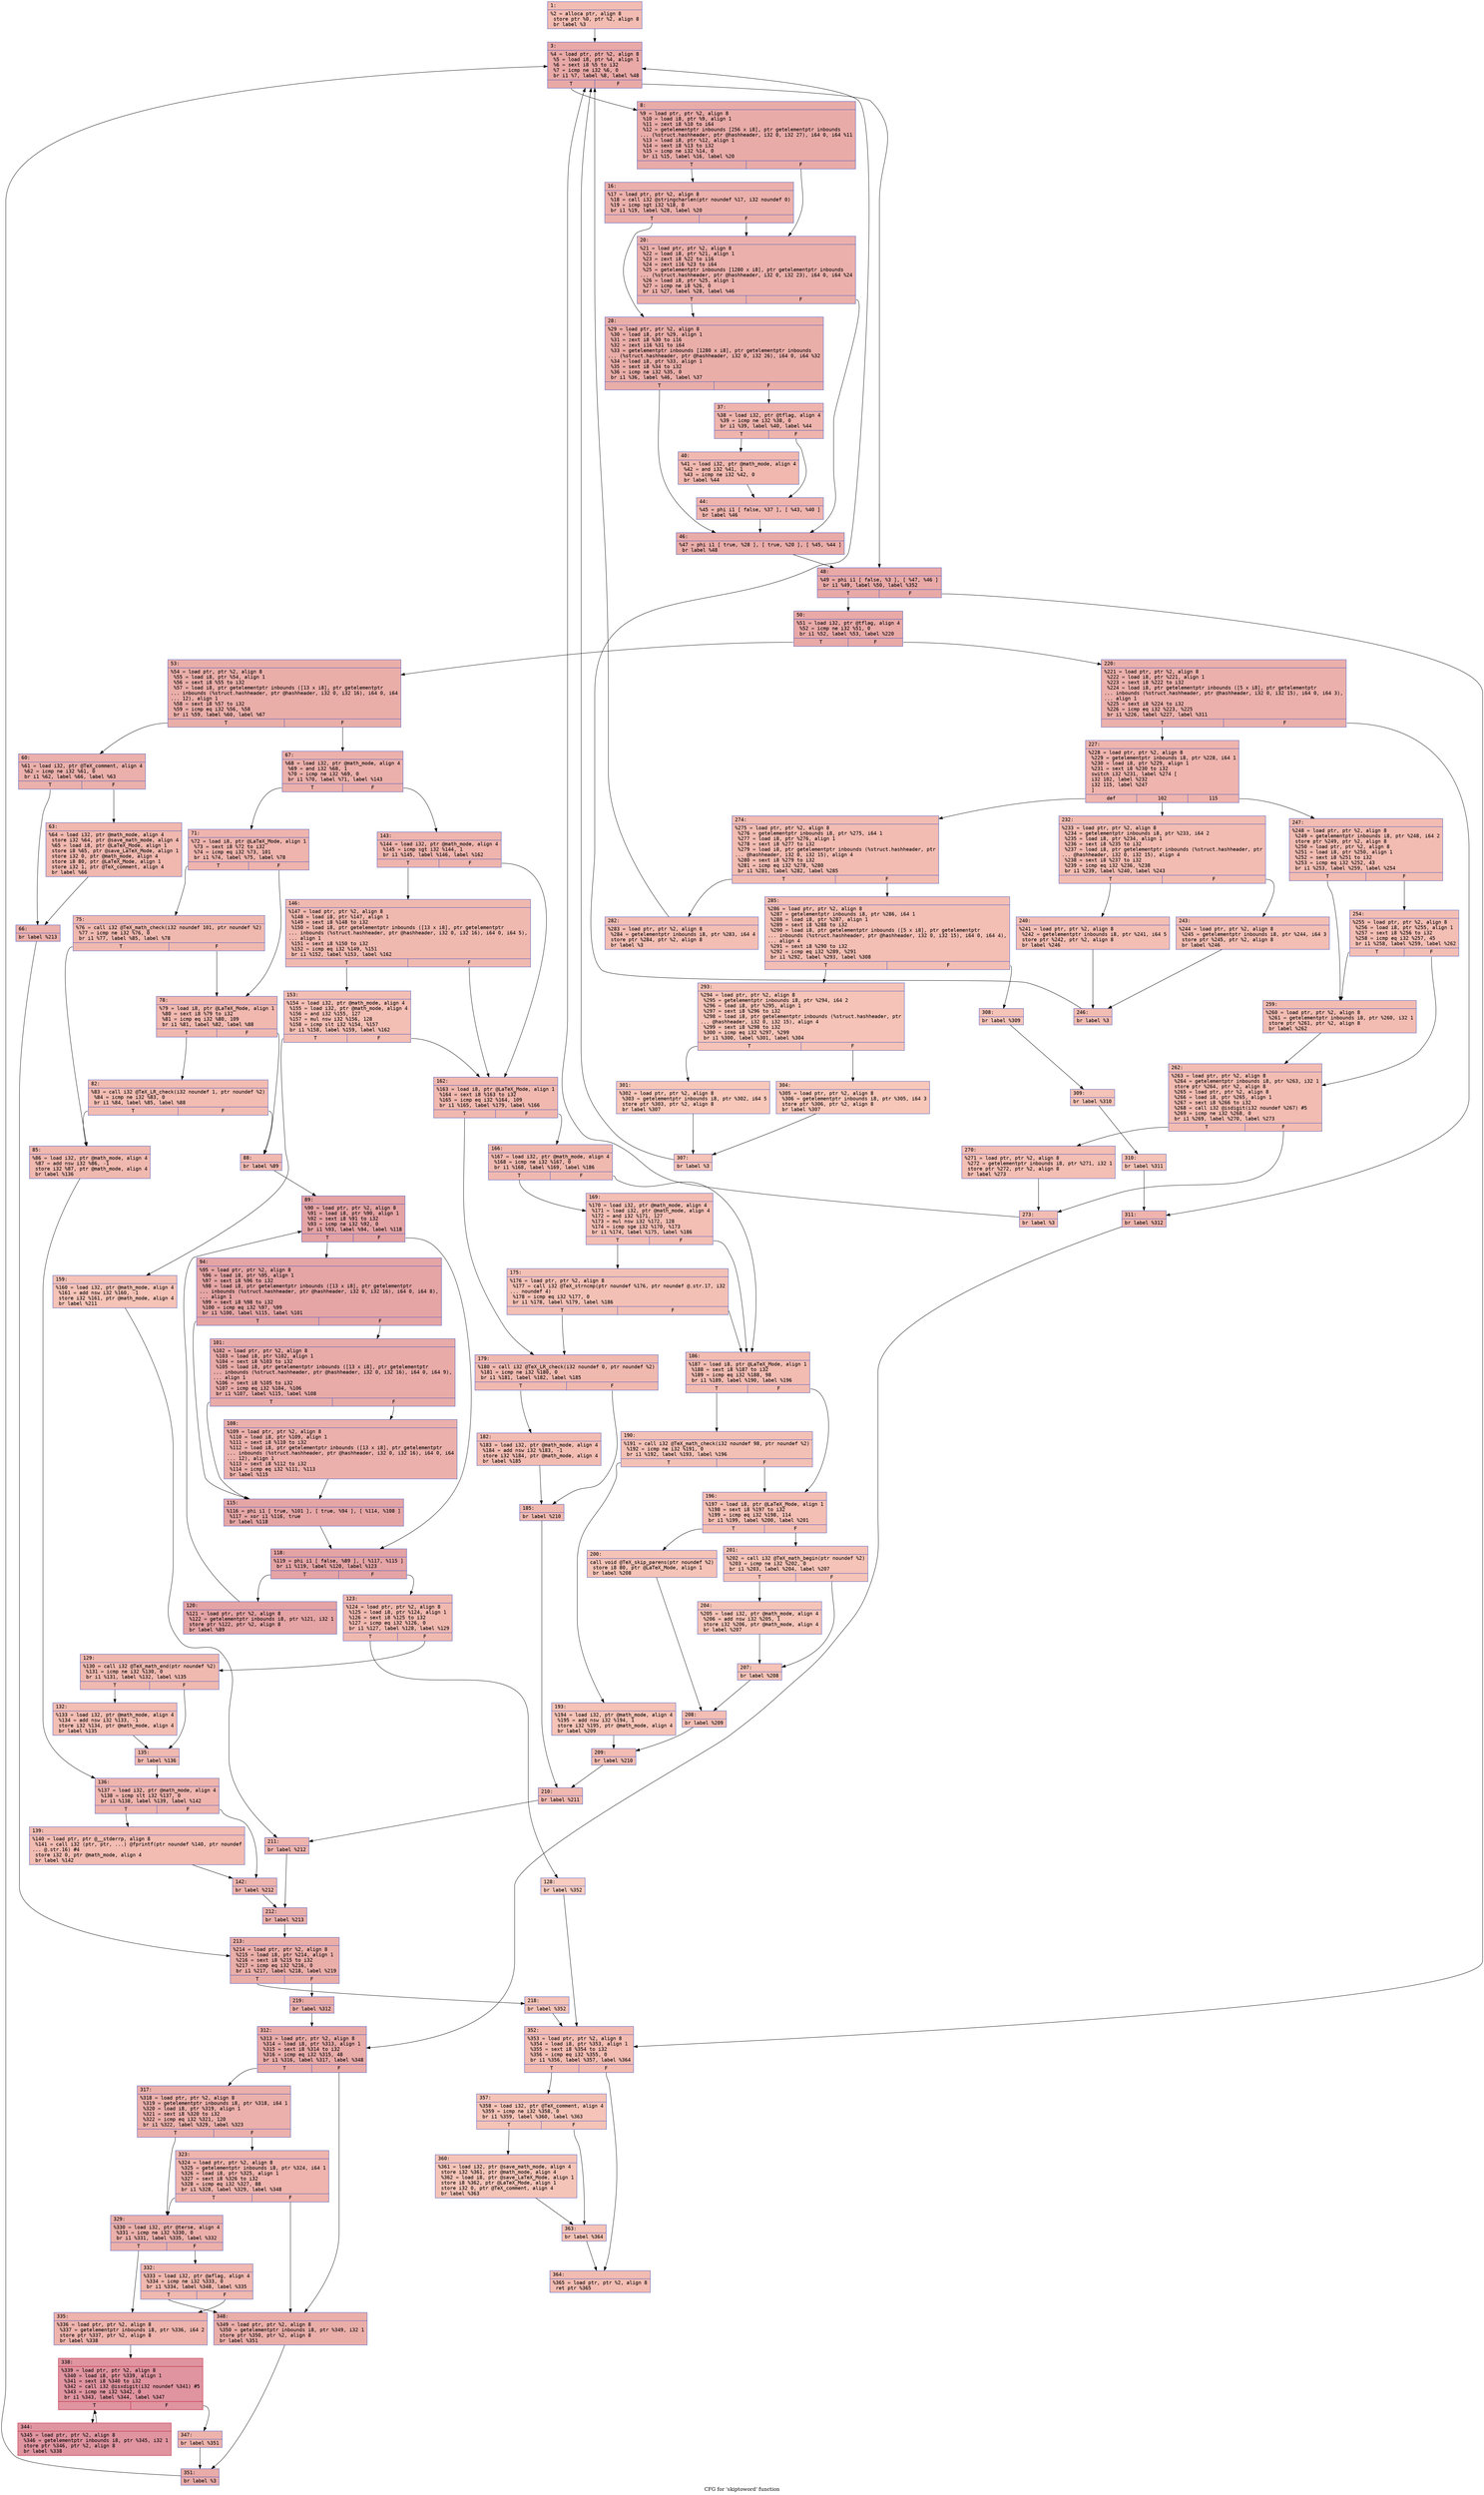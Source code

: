 digraph "CFG for 'skiptoword' function" {
	label="CFG for 'skiptoword' function";

	Node0x600001999180 [shape=record,color="#3d50c3ff", style=filled, fillcolor="#e1675170" fontname="Courier",label="{1:\l|  %2 = alloca ptr, align 8\l  store ptr %0, ptr %2, align 8\l  br label %3\l}"];
	Node0x600001999180 -> Node0x6000019993b0[tooltip="1 -> 3\nProbability 100.00%" ];
	Node0x6000019993b0 [shape=record,color="#3d50c3ff", style=filled, fillcolor="#ca3b3770" fontname="Courier",label="{3:\l|  %4 = load ptr, ptr %2, align 8\l  %5 = load i8, ptr %4, align 1\l  %6 = sext i8 %5 to i32\l  %7 = icmp ne i32 %6, 0\l  br i1 %7, label %8, label %48\l|{<s0>T|<s1>F}}"];
	Node0x6000019993b0:s0 -> Node0x600001999400[tooltip="3 -> 8\nProbability 62.50%" ];
	Node0x6000019993b0:s1 -> Node0x600001999680[tooltip="3 -> 48\nProbability 37.50%" ];
	Node0x600001999400 [shape=record,color="#3d50c3ff", style=filled, fillcolor="#cc403a70" fontname="Courier",label="{8:\l|  %9 = load ptr, ptr %2, align 8\l  %10 = load i8, ptr %9, align 1\l  %11 = zext i8 %10 to i64\l  %12 = getelementptr inbounds [256 x i8], ptr getelementptr inbounds\l... (%struct.hashheader, ptr @hashheader, i32 0, i32 27), i64 0, i64 %11\l  %13 = load i8, ptr %12, align 1\l  %14 = sext i8 %13 to i32\l  %15 = icmp ne i32 %14, 0\l  br i1 %15, label %16, label %20\l|{<s0>T|<s1>F}}"];
	Node0x600001999400:s0 -> Node0x600001999450[tooltip="8 -> 16\nProbability 62.50%" ];
	Node0x600001999400:s1 -> Node0x6000019994a0[tooltip="8 -> 20\nProbability 37.50%" ];
	Node0x600001999450 [shape=record,color="#3d50c3ff", style=filled, fillcolor="#d24b4070" fontname="Courier",label="{16:\l|  %17 = load ptr, ptr %2, align 8\l  %18 = call i32 @stringcharlen(ptr noundef %17, i32 noundef 0)\l  %19 = icmp sgt i32 %18, 0\l  br i1 %19, label %28, label %20\l|{<s0>T|<s1>F}}"];
	Node0x600001999450:s0 -> Node0x6000019994f0[tooltip="16 -> 28\nProbability 62.50%" ];
	Node0x600001999450:s1 -> Node0x6000019994a0[tooltip="16 -> 20\nProbability 37.50%" ];
	Node0x6000019994a0 [shape=record,color="#3d50c3ff", style=filled, fillcolor="#d24b4070" fontname="Courier",label="{20:\l|  %21 = load ptr, ptr %2, align 8\l  %22 = load i8, ptr %21, align 1\l  %23 = zext i8 %22 to i16\l  %24 = zext i16 %23 to i64\l  %25 = getelementptr inbounds [1280 x i8], ptr getelementptr inbounds\l... (%struct.hashheader, ptr @hashheader, i32 0, i32 23), i64 0, i64 %24\l  %26 = load i8, ptr %25, align 1\l  %27 = icmp ne i8 %26, 0\l  br i1 %27, label %28, label %46\l|{<s0>T|<s1>F}}"];
	Node0x6000019994a0:s0 -> Node0x6000019994f0[tooltip="20 -> 28\nProbability 62.50%" ];
	Node0x6000019994a0:s1 -> Node0x600001999630[tooltip="20 -> 46\nProbability 37.50%" ];
	Node0x6000019994f0 [shape=record,color="#3d50c3ff", style=filled, fillcolor="#d0473d70" fontname="Courier",label="{28:\l|  %29 = load ptr, ptr %2, align 8\l  %30 = load i8, ptr %29, align 1\l  %31 = zext i8 %30 to i16\l  %32 = zext i16 %31 to i64\l  %33 = getelementptr inbounds [1280 x i8], ptr getelementptr inbounds\l... (%struct.hashheader, ptr @hashheader, i32 0, i32 26), i64 0, i64 %32\l  %34 = load i8, ptr %33, align 1\l  %35 = sext i8 %34 to i32\l  %36 = icmp ne i32 %35, 0\l  br i1 %36, label %46, label %37\l|{<s0>T|<s1>F}}"];
	Node0x6000019994f0:s0 -> Node0x600001999630[tooltip="28 -> 46\nProbability 62.50%" ];
	Node0x6000019994f0:s1 -> Node0x600001999540[tooltip="28 -> 37\nProbability 37.50%" ];
	Node0x600001999540 [shape=record,color="#3d50c3ff", style=filled, fillcolor="#d8564670" fontname="Courier",label="{37:\l|  %38 = load i32, ptr @tflag, align 4\l  %39 = icmp ne i32 %38, 0\l  br i1 %39, label %40, label %44\l|{<s0>T|<s1>F}}"];
	Node0x600001999540:s0 -> Node0x600001999590[tooltip="37 -> 40\nProbability 62.50%" ];
	Node0x600001999540:s1 -> Node0x6000019995e0[tooltip="37 -> 44\nProbability 37.50%" ];
	Node0x600001999590 [shape=record,color="#3d50c3ff", style=filled, fillcolor="#dc5d4a70" fontname="Courier",label="{40:\l|  %41 = load i32, ptr @math_mode, align 4\l  %42 = and i32 %41, 1\l  %43 = icmp ne i32 %42, 0\l  br label %44\l}"];
	Node0x600001999590 -> Node0x6000019995e0[tooltip="40 -> 44\nProbability 100.00%" ];
	Node0x6000019995e0 [shape=record,color="#3d50c3ff", style=filled, fillcolor="#d8564670" fontname="Courier",label="{44:\l|  %45 = phi i1 [ false, %37 ], [ %43, %40 ]\l  br label %46\l}"];
	Node0x6000019995e0 -> Node0x600001999630[tooltip="44 -> 46\nProbability 100.00%" ];
	Node0x600001999630 [shape=record,color="#3d50c3ff", style=filled, fillcolor="#cc403a70" fontname="Courier",label="{46:\l|  %47 = phi i1 [ true, %28 ], [ true, %20 ], [ %45, %44 ]\l  br label %48\l}"];
	Node0x600001999630 -> Node0x600001999680[tooltip="46 -> 48\nProbability 100.00%" ];
	Node0x600001999680 [shape=record,color="#3d50c3ff", style=filled, fillcolor="#ca3b3770" fontname="Courier",label="{48:\l|  %49 = phi i1 [ false, %3 ], [ %47, %46 ]\l  br i1 %49, label %50, label %352\l|{<s0>T|<s1>F}}"];
	Node0x600001999680:s0 -> Node0x6000019996d0[tooltip="48 -> 50\nProbability 96.88%" ];
	Node0x600001999680:s1 -> Node0x60000199b250[tooltip="48 -> 352\nProbability 3.12%" ];
	Node0x6000019996d0 [shape=record,color="#3d50c3ff", style=filled, fillcolor="#ca3b3770" fontname="Courier",label="{50:\l|  %51 = load i32, ptr @tflag, align 4\l  %52 = icmp ne i32 %51, 0\l  br i1 %52, label %53, label %220\l|{<s0>T|<s1>F}}"];
	Node0x6000019996d0:s0 -> Node0x600001999720[tooltip="50 -> 53\nProbability 62.50%" ];
	Node0x6000019996d0:s1 -> Node0x60000199a7b0[tooltip="50 -> 220\nProbability 37.50%" ];
	Node0x600001999720 [shape=record,color="#3d50c3ff", style=filled, fillcolor="#d0473d70" fontname="Courier",label="{53:\l|  %54 = load ptr, ptr %2, align 8\l  %55 = load i8, ptr %54, align 1\l  %56 = sext i8 %55 to i32\l  %57 = load i8, ptr getelementptr inbounds ([13 x i8], ptr getelementptr\l... inbounds (%struct.hashheader, ptr @hashheader, i32 0, i32 16), i64 0, i64\l... 12), align 1\l  %58 = sext i8 %57 to i32\l  %59 = icmp eq i32 %56, %58\l  br i1 %59, label %60, label %67\l|{<s0>T|<s1>F}}"];
	Node0x600001999720:s0 -> Node0x600001999770[tooltip="53 -> 60\nProbability 50.00%" ];
	Node0x600001999720:s1 -> Node0x600001999860[tooltip="53 -> 67\nProbability 50.00%" ];
	Node0x600001999770 [shape=record,color="#3d50c3ff", style=filled, fillcolor="#d24b4070" fontname="Courier",label="{60:\l|  %61 = load i32, ptr @TeX_comment, align 4\l  %62 = icmp ne i32 %61, 0\l  br i1 %62, label %66, label %63\l|{<s0>T|<s1>F}}"];
	Node0x600001999770:s0 -> Node0x600001999810[tooltip="60 -> 66\nProbability 62.50%" ];
	Node0x600001999770:s1 -> Node0x6000019997c0[tooltip="60 -> 63\nProbability 37.50%" ];
	Node0x6000019997c0 [shape=record,color="#3d50c3ff", style=filled, fillcolor="#dc5d4a70" fontname="Courier",label="{63:\l|  %64 = load i32, ptr @math_mode, align 4\l  store i32 %64, ptr @save_math_mode, align 4\l  %65 = load i8, ptr @LaTeX_Mode, align 1\l  store i8 %65, ptr @save_LaTeX_Mode, align 1\l  store i32 0, ptr @math_mode, align 4\l  store i8 80, ptr @LaTeX_Mode, align 1\l  store i32 1, ptr @TeX_comment, align 4\l  br label %66\l}"];
	Node0x6000019997c0 -> Node0x600001999810[tooltip="63 -> 66\nProbability 100.00%" ];
	Node0x600001999810 [shape=record,color="#3d50c3ff", style=filled, fillcolor="#d24b4070" fontname="Courier",label="{66:\l|  br label %213\l}"];
	Node0x600001999810 -> Node0x60000199a6c0[tooltip="66 -> 213\nProbability 100.00%" ];
	Node0x600001999860 [shape=record,color="#3d50c3ff", style=filled, fillcolor="#d24b4070" fontname="Courier",label="{67:\l|  %68 = load i32, ptr @math_mode, align 4\l  %69 = and i32 %68, 1\l  %70 = icmp ne i32 %69, 0\l  br i1 %70, label %71, label %143\l|{<s0>T|<s1>F}}"];
	Node0x600001999860:s0 -> Node0x6000019998b0[tooltip="67 -> 71\nProbability 50.00%" ];
	Node0x600001999860:s1 -> Node0x600001999f40[tooltip="67 -> 143\nProbability 50.00%" ];
	Node0x6000019998b0 [shape=record,color="#3d50c3ff", style=filled, fillcolor="#d8564670" fontname="Courier",label="{71:\l|  %72 = load i8, ptr @LaTeX_Mode, align 1\l  %73 = sext i8 %72 to i32\l  %74 = icmp eq i32 %73, 101\l  br i1 %74, label %75, label %78\l|{<s0>T|<s1>F}}"];
	Node0x6000019998b0:s0 -> Node0x600001999900[tooltip="71 -> 75\nProbability 50.00%" ];
	Node0x6000019998b0:s1 -> Node0x600001999950[tooltip="71 -> 78\nProbability 50.00%" ];
	Node0x600001999900 [shape=record,color="#3d50c3ff", style=filled, fillcolor="#de614d70" fontname="Courier",label="{75:\l|  %76 = call i32 @TeX_math_check(i32 noundef 101, ptr noundef %2)\l  %77 = icmp ne i32 %76, 0\l  br i1 %77, label %85, label %78\l|{<s0>T|<s1>F}}"];
	Node0x600001999900:s0 -> Node0x6000019999f0[tooltip="75 -> 85\nProbability 62.50%" ];
	Node0x600001999900:s1 -> Node0x600001999950[tooltip="75 -> 78\nProbability 37.50%" ];
	Node0x600001999950 [shape=record,color="#3d50c3ff", style=filled, fillcolor="#dc5d4a70" fontname="Courier",label="{78:\l|  %79 = load i8, ptr @LaTeX_Mode, align 1\l  %80 = sext i8 %79 to i32\l  %81 = icmp eq i32 %80, 109\l  br i1 %81, label %82, label %88\l|{<s0>T|<s1>F}}"];
	Node0x600001999950:s0 -> Node0x6000019999a0[tooltip="78 -> 82\nProbability 50.00%" ];
	Node0x600001999950:s1 -> Node0x600001999a40[tooltip="78 -> 88\nProbability 50.00%" ];
	Node0x6000019999a0 [shape=record,color="#3d50c3ff", style=filled, fillcolor="#e1675170" fontname="Courier",label="{82:\l|  %83 = call i32 @TeX_LR_check(i32 noundef 1, ptr noundef %2)\l  %84 = icmp ne i32 %83, 0\l  br i1 %84, label %85, label %88\l|{<s0>T|<s1>F}}"];
	Node0x6000019999a0:s0 -> Node0x6000019999f0[tooltip="82 -> 85\nProbability 62.50%" ];
	Node0x6000019999a0:s1 -> Node0x600001999a40[tooltip="82 -> 88\nProbability 37.50%" ];
	Node0x6000019999f0 [shape=record,color="#3d50c3ff", style=filled, fillcolor="#de614d70" fontname="Courier",label="{85:\l|  %86 = load i32, ptr @math_mode, align 4\l  %87 = add nsw i32 %86, -1\l  store i32 %87, ptr @math_mode, align 4\l  br label %136\l}"];
	Node0x6000019999f0 -> Node0x600001999e50[tooltip="85 -> 136\nProbability 100.00%" ];
	Node0x600001999a40 [shape=record,color="#3d50c3ff", style=filled, fillcolor="#de614d70" fontname="Courier",label="{88:\l|  br label %89\l}"];
	Node0x600001999a40 -> Node0x600001999a90[tooltip="88 -> 89\nProbability 100.00%" ];
	Node0x600001999a90 [shape=record,color="#3d50c3ff", style=filled, fillcolor="#c32e3170" fontname="Courier",label="{89:\l|  %90 = load ptr, ptr %2, align 8\l  %91 = load i8, ptr %90, align 1\l  %92 = sext i8 %91 to i32\l  %93 = icmp ne i32 %92, 0\l  br i1 %93, label %94, label %118\l|{<s0>T|<s1>F}}"];
	Node0x600001999a90:s0 -> Node0x600001999ae0[tooltip="89 -> 94\nProbability 62.50%" ];
	Node0x600001999a90:s1 -> Node0x600001999c20[tooltip="89 -> 118\nProbability 37.50%" ];
	Node0x600001999ae0 [shape=record,color="#3d50c3ff", style=filled, fillcolor="#c5333470" fontname="Courier",label="{94:\l|  %95 = load ptr, ptr %2, align 8\l  %96 = load i8, ptr %95, align 1\l  %97 = sext i8 %96 to i32\l  %98 = load i8, ptr getelementptr inbounds ([13 x i8], ptr getelementptr\l... inbounds (%struct.hashheader, ptr @hashheader, i32 0, i32 16), i64 0, i64 8),\l... align 1\l  %99 = sext i8 %98 to i32\l  %100 = icmp eq i32 %97, %99\l  br i1 %100, label %115, label %101\l|{<s0>T|<s1>F}}"];
	Node0x600001999ae0:s0 -> Node0x600001999bd0[tooltip="94 -> 115\nProbability 50.00%" ];
	Node0x600001999ae0:s1 -> Node0x600001999b30[tooltip="94 -> 101\nProbability 50.00%" ];
	Node0x600001999b30 [shape=record,color="#3d50c3ff", style=filled, fillcolor="#cc403a70" fontname="Courier",label="{101:\l|  %102 = load ptr, ptr %2, align 8\l  %103 = load i8, ptr %102, align 1\l  %104 = sext i8 %103 to i32\l  %105 = load i8, ptr getelementptr inbounds ([13 x i8], ptr getelementptr\l... inbounds (%struct.hashheader, ptr @hashheader, i32 0, i32 16), i64 0, i64 9),\l... align 1\l  %106 = sext i8 %105 to i32\l  %107 = icmp eq i32 %104, %106\l  br i1 %107, label %115, label %108\l|{<s0>T|<s1>F}}"];
	Node0x600001999b30:s0 -> Node0x600001999bd0[tooltip="101 -> 115\nProbability 50.00%" ];
	Node0x600001999b30:s1 -> Node0x600001999b80[tooltip="101 -> 108\nProbability 50.00%" ];
	Node0x600001999b80 [shape=record,color="#3d50c3ff", style=filled, fillcolor="#d24b4070" fontname="Courier",label="{108:\l|  %109 = load ptr, ptr %2, align 8\l  %110 = load i8, ptr %109, align 1\l  %111 = sext i8 %110 to i32\l  %112 = load i8, ptr getelementptr inbounds ([13 x i8], ptr getelementptr\l... inbounds (%struct.hashheader, ptr @hashheader, i32 0, i32 16), i64 0, i64\l... 12), align 1\l  %113 = sext i8 %112 to i32\l  %114 = icmp eq i32 %111, %113\l  br label %115\l}"];
	Node0x600001999b80 -> Node0x600001999bd0[tooltip="108 -> 115\nProbability 100.00%" ];
	Node0x600001999bd0 [shape=record,color="#3d50c3ff", style=filled, fillcolor="#c5333470" fontname="Courier",label="{115:\l|  %116 = phi i1 [ true, %101 ], [ true, %94 ], [ %114, %108 ]\l  %117 = xor i1 %116, true\l  br label %118\l}"];
	Node0x600001999bd0 -> Node0x600001999c20[tooltip="115 -> 118\nProbability 100.00%" ];
	Node0x600001999c20 [shape=record,color="#3d50c3ff", style=filled, fillcolor="#c32e3170" fontname="Courier",label="{118:\l|  %119 = phi i1 [ false, %89 ], [ %117, %115 ]\l  br i1 %119, label %120, label %123\l|{<s0>T|<s1>F}}"];
	Node0x600001999c20:s0 -> Node0x600001999c70[tooltip="118 -> 120\nProbability 96.88%" ];
	Node0x600001999c20:s1 -> Node0x600001999cc0[tooltip="118 -> 123\nProbability 3.12%" ];
	Node0x600001999c70 [shape=record,color="#3d50c3ff", style=filled, fillcolor="#c32e3170" fontname="Courier",label="{120:\l|  %121 = load ptr, ptr %2, align 8\l  %122 = getelementptr inbounds i8, ptr %121, i32 1\l  store ptr %122, ptr %2, align 8\l  br label %89\l}"];
	Node0x600001999c70 -> Node0x600001999a90[tooltip="120 -> 89\nProbability 100.00%" ];
	Node0x600001999cc0 [shape=record,color="#3d50c3ff", style=filled, fillcolor="#de614d70" fontname="Courier",label="{123:\l|  %124 = load ptr, ptr %2, align 8\l  %125 = load i8, ptr %124, align 1\l  %126 = sext i8 %125 to i32\l  %127 = icmp eq i32 %126, 0\l  br i1 %127, label %128, label %129\l|{<s0>T|<s1>F}}"];
	Node0x600001999cc0:s0 -> Node0x600001999d10[tooltip="123 -> 128\nProbability 3.12%" ];
	Node0x600001999cc0:s1 -> Node0x600001999d60[tooltip="123 -> 129\nProbability 96.88%" ];
	Node0x600001999d10 [shape=record,color="#3d50c3ff", style=filled, fillcolor="#f08b6e70" fontname="Courier",label="{128:\l|  br label %352\l}"];
	Node0x600001999d10 -> Node0x60000199b250[tooltip="128 -> 352\nProbability 100.00%" ];
	Node0x600001999d60 [shape=record,color="#3d50c3ff", style=filled, fillcolor="#de614d70" fontname="Courier",label="{129:\l|  %130 = call i32 @TeX_math_end(ptr noundef %2)\l  %131 = icmp ne i32 %130, 0\l  br i1 %131, label %132, label %135\l|{<s0>T|<s1>F}}"];
	Node0x600001999d60:s0 -> Node0x600001999db0[tooltip="129 -> 132\nProbability 62.50%" ];
	Node0x600001999d60:s1 -> Node0x600001999e00[tooltip="129 -> 135\nProbability 37.50%" ];
	Node0x600001999db0 [shape=record,color="#3d50c3ff", style=filled, fillcolor="#e36c5570" fontname="Courier",label="{132:\l|  %133 = load i32, ptr @math_mode, align 4\l  %134 = add nsw i32 %133, -1\l  store i32 %134, ptr @math_mode, align 4\l  br label %135\l}"];
	Node0x600001999db0 -> Node0x600001999e00[tooltip="132 -> 135\nProbability 100.00%" ];
	Node0x600001999e00 [shape=record,color="#3d50c3ff", style=filled, fillcolor="#de614d70" fontname="Courier",label="{135:\l|  br label %136\l}"];
	Node0x600001999e00 -> Node0x600001999e50[tooltip="135 -> 136\nProbability 100.00%" ];
	Node0x600001999e50 [shape=record,color="#3d50c3ff", style=filled, fillcolor="#d8564670" fontname="Courier",label="{136:\l|  %137 = load i32, ptr @math_mode, align 4\l  %138 = icmp slt i32 %137, 0\l  br i1 %138, label %139, label %142\l|{<s0>T|<s1>F}}"];
	Node0x600001999e50:s0 -> Node0x600001999ea0[tooltip="136 -> 139\nProbability 37.50%" ];
	Node0x600001999e50:s1 -> Node0x600001999ef0[tooltip="136 -> 142\nProbability 62.50%" ];
	Node0x600001999ea0 [shape=record,color="#3d50c3ff", style=filled, fillcolor="#e1675170" fontname="Courier",label="{139:\l|  %140 = load ptr, ptr @__stderrp, align 8\l  %141 = call i32 (ptr, ptr, ...) @fprintf(ptr noundef %140, ptr noundef\l... @.str.16) #4\l  store i32 0, ptr @math_mode, align 4\l  br label %142\l}"];
	Node0x600001999ea0 -> Node0x600001999ef0[tooltip="139 -> 142\nProbability 100.00%" ];
	Node0x600001999ef0 [shape=record,color="#3d50c3ff", style=filled, fillcolor="#d8564670" fontname="Courier",label="{142:\l|  br label %212\l}"];
	Node0x600001999ef0 -> Node0x60000199a670[tooltip="142 -> 212\nProbability 100.00%" ];
	Node0x600001999f40 [shape=record,color="#3d50c3ff", style=filled, fillcolor="#d8564670" fontname="Courier",label="{143:\l|  %144 = load i32, ptr @math_mode, align 4\l  %145 = icmp sgt i32 %144, 1\l  br i1 %145, label %146, label %162\l|{<s0>T|<s1>F}}"];
	Node0x600001999f40:s0 -> Node0x600001999f90[tooltip="143 -> 146\nProbability 50.00%" ];
	Node0x600001999f40:s1 -> Node0x60000199a080[tooltip="143 -> 162\nProbability 50.00%" ];
	Node0x600001999f90 [shape=record,color="#3d50c3ff", style=filled, fillcolor="#de614d70" fontname="Courier",label="{146:\l|  %147 = load ptr, ptr %2, align 8\l  %148 = load i8, ptr %147, align 1\l  %149 = sext i8 %148 to i32\l  %150 = load i8, ptr getelementptr inbounds ([13 x i8], ptr getelementptr\l... inbounds (%struct.hashheader, ptr @hashheader, i32 0, i32 16), i64 0, i64 5),\l... align 1\l  %151 = sext i8 %150 to i32\l  %152 = icmp eq i32 %149, %151\l  br i1 %152, label %153, label %162\l|{<s0>T|<s1>F}}"];
	Node0x600001999f90:s0 -> Node0x600001999fe0[tooltip="146 -> 153\nProbability 50.00%" ];
	Node0x600001999f90:s1 -> Node0x60000199a080[tooltip="146 -> 162\nProbability 50.00%" ];
	Node0x600001999fe0 [shape=record,color="#3d50c3ff", style=filled, fillcolor="#e36c5570" fontname="Courier",label="{153:\l|  %154 = load i32, ptr @math_mode, align 4\l  %155 = load i32, ptr @math_mode, align 4\l  %156 = and i32 %155, 127\l  %157 = mul nsw i32 %156, 128\l  %158 = icmp slt i32 %154, %157\l  br i1 %158, label %159, label %162\l|{<s0>T|<s1>F}}"];
	Node0x600001999fe0:s0 -> Node0x60000199a030[tooltip="153 -> 159\nProbability 50.00%" ];
	Node0x600001999fe0:s1 -> Node0x60000199a080[tooltip="153 -> 162\nProbability 50.00%" ];
	Node0x60000199a030 [shape=record,color="#3d50c3ff", style=filled, fillcolor="#e8765c70" fontname="Courier",label="{159:\l|  %160 = load i32, ptr @math_mode, align 4\l  %161 = add nsw i32 %160, -1\l  store i32 %161, ptr @math_mode, align 4\l  br label %211\l}"];
	Node0x60000199a030 -> Node0x60000199a620[tooltip="159 -> 211\nProbability 100.00%" ];
	Node0x60000199a080 [shape=record,color="#3d50c3ff", style=filled, fillcolor="#dc5d4a70" fontname="Courier",label="{162:\l|  %163 = load i8, ptr @LaTeX_Mode, align 1\l  %164 = sext i8 %163 to i32\l  %165 = icmp eq i32 %164, 109\l  br i1 %165, label %179, label %166\l|{<s0>T|<s1>F}}"];
	Node0x60000199a080:s0 -> Node0x60000199a1c0[tooltip="162 -> 179\nProbability 50.00%" ];
	Node0x60000199a080:s1 -> Node0x60000199a0d0[tooltip="162 -> 166\nProbability 50.00%" ];
	Node0x60000199a0d0 [shape=record,color="#3d50c3ff", style=filled, fillcolor="#de614d70" fontname="Courier",label="{166:\l|  %167 = load i32, ptr @math_mode, align 4\l  %168 = icmp ne i32 %167, 0\l  br i1 %168, label %169, label %186\l|{<s0>T|<s1>F}}"];
	Node0x60000199a0d0:s0 -> Node0x60000199a120[tooltip="166 -> 169\nProbability 62.50%" ];
	Node0x60000199a0d0:s1 -> Node0x60000199a2b0[tooltip="166 -> 186\nProbability 37.50%" ];
	Node0x60000199a120 [shape=record,color="#3d50c3ff", style=filled, fillcolor="#e36c5570" fontname="Courier",label="{169:\l|  %170 = load i32, ptr @math_mode, align 4\l  %171 = load i32, ptr @math_mode, align 4\l  %172 = and i32 %171, 127\l  %173 = mul nsw i32 %172, 128\l  %174 = icmp sge i32 %170, %173\l  br i1 %174, label %175, label %186\l|{<s0>T|<s1>F}}"];
	Node0x60000199a120:s0 -> Node0x60000199a170[tooltip="169 -> 175\nProbability 50.00%" ];
	Node0x60000199a120:s1 -> Node0x60000199a2b0[tooltip="169 -> 186\nProbability 50.00%" ];
	Node0x60000199a170 [shape=record,color="#3d50c3ff", style=filled, fillcolor="#e5705870" fontname="Courier",label="{175:\l|  %176 = load ptr, ptr %2, align 8\l  %177 = call i32 @TeX_strncmp(ptr noundef %176, ptr noundef @.str.17, i32\l... noundef 4)\l  %178 = icmp eq i32 %177, 0\l  br i1 %178, label %179, label %186\l|{<s0>T|<s1>F}}"];
	Node0x60000199a170:s0 -> Node0x60000199a1c0[tooltip="175 -> 179\nProbability 37.50%" ];
	Node0x60000199a170:s1 -> Node0x60000199a2b0[tooltip="175 -> 186\nProbability 62.50%" ];
	Node0x60000199a1c0 [shape=record,color="#3d50c3ff", style=filled, fillcolor="#de614d70" fontname="Courier",label="{179:\l|  %180 = call i32 @TeX_LR_check(i32 noundef 0, ptr noundef %2)\l  %181 = icmp ne i32 %180, 0\l  br i1 %181, label %182, label %185\l|{<s0>T|<s1>F}}"];
	Node0x60000199a1c0:s0 -> Node0x60000199a210[tooltip="179 -> 182\nProbability 62.50%" ];
	Node0x60000199a1c0:s1 -> Node0x60000199a260[tooltip="179 -> 185\nProbability 37.50%" ];
	Node0x60000199a210 [shape=record,color="#3d50c3ff", style=filled, fillcolor="#e1675170" fontname="Courier",label="{182:\l|  %183 = load i32, ptr @math_mode, align 4\l  %184 = add nsw i32 %183, -1\l  store i32 %184, ptr @math_mode, align 4\l  br label %185\l}"];
	Node0x60000199a210 -> Node0x60000199a260[tooltip="182 -> 185\nProbability 100.00%" ];
	Node0x60000199a260 [shape=record,color="#3d50c3ff", style=filled, fillcolor="#de614d70" fontname="Courier",label="{185:\l|  br label %210\l}"];
	Node0x60000199a260 -> Node0x60000199a5d0[tooltip="185 -> 210\nProbability 100.00%" ];
	Node0x60000199a2b0 [shape=record,color="#3d50c3ff", style=filled, fillcolor="#e1675170" fontname="Courier",label="{186:\l|  %187 = load i8, ptr @LaTeX_Mode, align 1\l  %188 = sext i8 %187 to i32\l  %189 = icmp eq i32 %188, 98\l  br i1 %189, label %190, label %196\l|{<s0>T|<s1>F}}"];
	Node0x60000199a2b0:s0 -> Node0x60000199a300[tooltip="186 -> 190\nProbability 50.00%" ];
	Node0x60000199a2b0:s1 -> Node0x60000199a3a0[tooltip="186 -> 196\nProbability 50.00%" ];
	Node0x60000199a300 [shape=record,color="#3d50c3ff", style=filled, fillcolor="#e5705870" fontname="Courier",label="{190:\l|  %191 = call i32 @TeX_math_check(i32 noundef 98, ptr noundef %2)\l  %192 = icmp ne i32 %191, 0\l  br i1 %192, label %193, label %196\l|{<s0>T|<s1>F}}"];
	Node0x60000199a300:s0 -> Node0x60000199a350[tooltip="190 -> 193\nProbability 62.50%" ];
	Node0x60000199a300:s1 -> Node0x60000199a3a0[tooltip="190 -> 196\nProbability 37.50%" ];
	Node0x60000199a350 [shape=record,color="#3d50c3ff", style=filled, fillcolor="#e8765c70" fontname="Courier",label="{193:\l|  %194 = load i32, ptr @math_mode, align 4\l  %195 = add nsw i32 %194, 1\l  store i32 %195, ptr @math_mode, align 4\l  br label %209\l}"];
	Node0x60000199a350 -> Node0x60000199a580[tooltip="193 -> 209\nProbability 100.00%" ];
	Node0x60000199a3a0 [shape=record,color="#3d50c3ff", style=filled, fillcolor="#e36c5570" fontname="Courier",label="{196:\l|  %197 = load i8, ptr @LaTeX_Mode, align 1\l  %198 = sext i8 %197 to i32\l  %199 = icmp eq i32 %198, 114\l  br i1 %199, label %200, label %201\l|{<s0>T|<s1>F}}"];
	Node0x60000199a3a0:s0 -> Node0x60000199a3f0[tooltip="196 -> 200\nProbability 50.00%" ];
	Node0x60000199a3a0:s1 -> Node0x60000199a440[tooltip="196 -> 201\nProbability 50.00%" ];
	Node0x60000199a3f0 [shape=record,color="#3d50c3ff", style=filled, fillcolor="#e8765c70" fontname="Courier",label="{200:\l|  call void @TeX_skip_parens(ptr noundef %2)\l  store i8 80, ptr @LaTeX_Mode, align 1\l  br label %208\l}"];
	Node0x60000199a3f0 -> Node0x60000199a530[tooltip="200 -> 208\nProbability 100.00%" ];
	Node0x60000199a440 [shape=record,color="#3d50c3ff", style=filled, fillcolor="#e8765c70" fontname="Courier",label="{201:\l|  %202 = call i32 @TeX_math_begin(ptr noundef %2)\l  %203 = icmp ne i32 %202, 0\l  br i1 %203, label %204, label %207\l|{<s0>T|<s1>F}}"];
	Node0x60000199a440:s0 -> Node0x60000199a490[tooltip="201 -> 204\nProbability 62.50%" ];
	Node0x60000199a440:s1 -> Node0x60000199a4e0[tooltip="201 -> 207\nProbability 37.50%" ];
	Node0x60000199a490 [shape=record,color="#3d50c3ff", style=filled, fillcolor="#e97a5f70" fontname="Courier",label="{204:\l|  %205 = load i32, ptr @math_mode, align 4\l  %206 = add nsw i32 %205, 1\l  store i32 %206, ptr @math_mode, align 4\l  br label %207\l}"];
	Node0x60000199a490 -> Node0x60000199a4e0[tooltip="204 -> 207\nProbability 100.00%" ];
	Node0x60000199a4e0 [shape=record,color="#3d50c3ff", style=filled, fillcolor="#e8765c70" fontname="Courier",label="{207:\l|  br label %208\l}"];
	Node0x60000199a4e0 -> Node0x60000199a530[tooltip="207 -> 208\nProbability 100.00%" ];
	Node0x60000199a530 [shape=record,color="#3d50c3ff", style=filled, fillcolor="#e36c5570" fontname="Courier",label="{208:\l|  br label %209\l}"];
	Node0x60000199a530 -> Node0x60000199a580[tooltip="208 -> 209\nProbability 100.00%" ];
	Node0x60000199a580 [shape=record,color="#3d50c3ff", style=filled, fillcolor="#e1675170" fontname="Courier",label="{209:\l|  br label %210\l}"];
	Node0x60000199a580 -> Node0x60000199a5d0[tooltip="209 -> 210\nProbability 100.00%" ];
	Node0x60000199a5d0 [shape=record,color="#3d50c3ff", style=filled, fillcolor="#dc5d4a70" fontname="Courier",label="{210:\l|  br label %211\l}"];
	Node0x60000199a5d0 -> Node0x60000199a620[tooltip="210 -> 211\nProbability 100.00%" ];
	Node0x60000199a620 [shape=record,color="#3d50c3ff", style=filled, fillcolor="#d8564670" fontname="Courier",label="{211:\l|  br label %212\l}"];
	Node0x60000199a620 -> Node0x60000199a670[tooltip="211 -> 212\nProbability 100.00%" ];
	Node0x60000199a670 [shape=record,color="#3d50c3ff", style=filled, fillcolor="#d24b4070" fontname="Courier",label="{212:\l|  br label %213\l}"];
	Node0x60000199a670 -> Node0x60000199a6c0[tooltip="212 -> 213\nProbability 100.00%" ];
	Node0x60000199a6c0 [shape=record,color="#3d50c3ff", style=filled, fillcolor="#d0473d70" fontname="Courier",label="{213:\l|  %214 = load ptr, ptr %2, align 8\l  %215 = load i8, ptr %214, align 1\l  %216 = sext i8 %215 to i32\l  %217 = icmp eq i32 %216, 0\l  br i1 %217, label %218, label %219\l|{<s0>T|<s1>F}}"];
	Node0x60000199a6c0:s0 -> Node0x60000199a710[tooltip="213 -> 218\nProbability 3.12%" ];
	Node0x60000199a6c0:s1 -> Node0x60000199a760[tooltip="213 -> 219\nProbability 96.88%" ];
	Node0x60000199a710 [shape=record,color="#3d50c3ff", style=filled, fillcolor="#e8765c70" fontname="Courier",label="{218:\l|  br label %352\l}"];
	Node0x60000199a710 -> Node0x60000199b250[tooltip="218 -> 352\nProbability 100.00%" ];
	Node0x60000199a760 [shape=record,color="#3d50c3ff", style=filled, fillcolor="#d0473d70" fontname="Courier",label="{219:\l|  br label %312\l}"];
	Node0x60000199a760 -> Node0x60000199aee0[tooltip="219 -> 312\nProbability 100.00%" ];
	Node0x60000199a7b0 [shape=record,color="#3d50c3ff", style=filled, fillcolor="#d24b4070" fontname="Courier",label="{220:\l|  %221 = load ptr, ptr %2, align 8\l  %222 = load i8, ptr %221, align 1\l  %223 = sext i8 %222 to i32\l  %224 = load i8, ptr getelementptr inbounds ([5 x i8], ptr getelementptr\l... inbounds (%struct.hashheader, ptr @hashheader, i32 0, i32 15), i64 0, i64 3),\l... align 1\l  %225 = sext i8 %224 to i32\l  %226 = icmp eq i32 %223, %225\l  br i1 %226, label %227, label %311\l|{<s0>T|<s1>F}}"];
	Node0x60000199a7b0:s0 -> Node0x60000199a800[tooltip="220 -> 227\nProbability 50.00%" ];
	Node0x60000199a7b0:s1 -> Node0x60000199ae90[tooltip="220 -> 311\nProbability 50.00%" ];
	Node0x60000199a800 [shape=record,color="#3d50c3ff", style=filled, fillcolor="#d8564670" fontname="Courier",label="{227:\l|  %228 = load ptr, ptr %2, align 8\l  %229 = getelementptr inbounds i8, ptr %228, i64 1\l  %230 = load i8, ptr %229, align 1\l  %231 = sext i8 %230 to i32\l  switch i32 %231, label %274 [\l    i32 102, label %232\l    i32 115, label %247\l  ]\l|{<s0>def|<s1>102|<s2>115}}"];
	Node0x60000199a800:s0 -> Node0x60000199ab70[tooltip="227 -> 274\nProbability 33.33%" ];
	Node0x60000199a800:s1 -> Node0x60000199a850[tooltip="227 -> 232\nProbability 33.33%" ];
	Node0x60000199a800:s2 -> Node0x60000199a990[tooltip="227 -> 247\nProbability 33.33%" ];
	Node0x60000199a850 [shape=record,color="#3d50c3ff", style=filled, fillcolor="#e1675170" fontname="Courier",label="{232:\l|  %233 = load ptr, ptr %2, align 8\l  %234 = getelementptr inbounds i8, ptr %233, i64 2\l  %235 = load i8, ptr %234, align 1\l  %236 = sext i8 %235 to i32\l  %237 = load i8, ptr getelementptr inbounds (%struct.hashheader, ptr\l... @hashheader, i32 0, i32 15), align 4\l  %238 = sext i8 %237 to i32\l  %239 = icmp eq i32 %236, %238\l  br i1 %239, label %240, label %243\l|{<s0>T|<s1>F}}"];
	Node0x60000199a850:s0 -> Node0x60000199a8a0[tooltip="232 -> 240\nProbability 50.00%" ];
	Node0x60000199a850:s1 -> Node0x60000199a8f0[tooltip="232 -> 243\nProbability 50.00%" ];
	Node0x60000199a8a0 [shape=record,color="#3d50c3ff", style=filled, fillcolor="#e36c5570" fontname="Courier",label="{240:\l|  %241 = load ptr, ptr %2, align 8\l  %242 = getelementptr inbounds i8, ptr %241, i64 5\l  store ptr %242, ptr %2, align 8\l  br label %246\l}"];
	Node0x60000199a8a0 -> Node0x60000199a940[tooltip="240 -> 246\nProbability 100.00%" ];
	Node0x60000199a8f0 [shape=record,color="#3d50c3ff", style=filled, fillcolor="#e36c5570" fontname="Courier",label="{243:\l|  %244 = load ptr, ptr %2, align 8\l  %245 = getelementptr inbounds i8, ptr %244, i64 3\l  store ptr %245, ptr %2, align 8\l  br label %246\l}"];
	Node0x60000199a8f0 -> Node0x60000199a940[tooltip="243 -> 246\nProbability 100.00%" ];
	Node0x60000199a940 [shape=record,color="#3d50c3ff", style=filled, fillcolor="#e1675170" fontname="Courier",label="{246:\l|  br label %3\l}"];
	Node0x60000199a940 -> Node0x6000019993b0[tooltip="246 -> 3\nProbability 100.00%" ];
	Node0x60000199a990 [shape=record,color="#3d50c3ff", style=filled, fillcolor="#e1675170" fontname="Courier",label="{247:\l|  %248 = load ptr, ptr %2, align 8\l  %249 = getelementptr inbounds i8, ptr %248, i64 2\l  store ptr %249, ptr %2, align 8\l  %250 = load ptr, ptr %2, align 8\l  %251 = load i8, ptr %250, align 1\l  %252 = sext i8 %251 to i32\l  %253 = icmp eq i32 %252, 43\l  br i1 %253, label %259, label %254\l|{<s0>T|<s1>F}}"];
	Node0x60000199a990:s0 -> Node0x60000199aa30[tooltip="247 -> 259\nProbability 50.00%" ];
	Node0x60000199a990:s1 -> Node0x60000199a9e0[tooltip="247 -> 254\nProbability 50.00%" ];
	Node0x60000199a9e0 [shape=record,color="#3d50c3ff", style=filled, fillcolor="#e36c5570" fontname="Courier",label="{254:\l|  %255 = load ptr, ptr %2, align 8\l  %256 = load i8, ptr %255, align 1\l  %257 = sext i8 %256 to i32\l  %258 = icmp eq i32 %257, 45\l  br i1 %258, label %259, label %262\l|{<s0>T|<s1>F}}"];
	Node0x60000199a9e0:s0 -> Node0x60000199aa30[tooltip="254 -> 259\nProbability 50.00%" ];
	Node0x60000199a9e0:s1 -> Node0x60000199aa80[tooltip="254 -> 262\nProbability 50.00%" ];
	Node0x60000199aa30 [shape=record,color="#3d50c3ff", style=filled, fillcolor="#e1675170" fontname="Courier",label="{259:\l|  %260 = load ptr, ptr %2, align 8\l  %261 = getelementptr inbounds i8, ptr %260, i32 1\l  store ptr %261, ptr %2, align 8\l  br label %262\l}"];
	Node0x60000199aa30 -> Node0x60000199aa80[tooltip="259 -> 262\nProbability 100.00%" ];
	Node0x60000199aa80 [shape=record,color="#3d50c3ff", style=filled, fillcolor="#e1675170" fontname="Courier",label="{262:\l|  %263 = load ptr, ptr %2, align 8\l  %264 = getelementptr inbounds i8, ptr %263, i32 1\l  store ptr %264, ptr %2, align 8\l  %265 = load ptr, ptr %2, align 8\l  %266 = load i8, ptr %265, align 1\l  %267 = sext i8 %266 to i32\l  %268 = call i32 @isdigit(i32 noundef %267) #5\l  %269 = icmp ne i32 %268, 0\l  br i1 %269, label %270, label %273\l|{<s0>T|<s1>F}}"];
	Node0x60000199aa80:s0 -> Node0x60000199aad0[tooltip="262 -> 270\nProbability 62.50%" ];
	Node0x60000199aa80:s1 -> Node0x60000199ab20[tooltip="262 -> 273\nProbability 37.50%" ];
	Node0x60000199aad0 [shape=record,color="#3d50c3ff", style=filled, fillcolor="#e36c5570" fontname="Courier",label="{270:\l|  %271 = load ptr, ptr %2, align 8\l  %272 = getelementptr inbounds i8, ptr %271, i32 1\l  store ptr %272, ptr %2, align 8\l  br label %273\l}"];
	Node0x60000199aad0 -> Node0x60000199ab20[tooltip="270 -> 273\nProbability 100.00%" ];
	Node0x60000199ab20 [shape=record,color="#3d50c3ff", style=filled, fillcolor="#e1675170" fontname="Courier",label="{273:\l|  br label %3\l}"];
	Node0x60000199ab20 -> Node0x6000019993b0[tooltip="273 -> 3\nProbability 100.00%" ];
	Node0x60000199ab70 [shape=record,color="#3d50c3ff", style=filled, fillcolor="#e1675170" fontname="Courier",label="{274:\l|  %275 = load ptr, ptr %2, align 8\l  %276 = getelementptr inbounds i8, ptr %275, i64 1\l  %277 = load i8, ptr %276, align 1\l  %278 = sext i8 %277 to i32\l  %279 = load i8, ptr getelementptr inbounds (%struct.hashheader, ptr\l... @hashheader, i32 0, i32 15), align 4\l  %280 = sext i8 %279 to i32\l  %281 = icmp eq i32 %278, %280\l  br i1 %281, label %282, label %285\l|{<s0>T|<s1>F}}"];
	Node0x60000199ab70:s0 -> Node0x60000199abc0[tooltip="274 -> 282\nProbability 50.00%" ];
	Node0x60000199ab70:s1 -> Node0x60000199ac10[tooltip="274 -> 285\nProbability 50.00%" ];
	Node0x60000199abc0 [shape=record,color="#3d50c3ff", style=filled, fillcolor="#e36c5570" fontname="Courier",label="{282:\l|  %283 = load ptr, ptr %2, align 8\l  %284 = getelementptr inbounds i8, ptr %283, i64 4\l  store ptr %284, ptr %2, align 8\l  br label %3\l}"];
	Node0x60000199abc0 -> Node0x6000019993b0[tooltip="282 -> 3\nProbability 100.00%" ];
	Node0x60000199ac10 [shape=record,color="#3d50c3ff", style=filled, fillcolor="#e36c5570" fontname="Courier",label="{285:\l|  %286 = load ptr, ptr %2, align 8\l  %287 = getelementptr inbounds i8, ptr %286, i64 1\l  %288 = load i8, ptr %287, align 1\l  %289 = sext i8 %288 to i32\l  %290 = load i8, ptr getelementptr inbounds ([5 x i8], ptr getelementptr\l... inbounds (%struct.hashheader, ptr @hashheader, i32 0, i32 15), i64 0, i64 4),\l... align 4\l  %291 = sext i8 %290 to i32\l  %292 = icmp eq i32 %289, %291\l  br i1 %292, label %293, label %308\l|{<s0>T|<s1>F}}"];
	Node0x60000199ac10:s0 -> Node0x60000199ac60[tooltip="285 -> 293\nProbability 50.00%" ];
	Node0x60000199ac10:s1 -> Node0x60000199ada0[tooltip="285 -> 308\nProbability 50.00%" ];
	Node0x60000199ac60 [shape=record,color="#3d50c3ff", style=filled, fillcolor="#e8765c70" fontname="Courier",label="{293:\l|  %294 = load ptr, ptr %2, align 8\l  %295 = getelementptr inbounds i8, ptr %294, i64 2\l  %296 = load i8, ptr %295, align 1\l  %297 = sext i8 %296 to i32\l  %298 = load i8, ptr getelementptr inbounds (%struct.hashheader, ptr\l... @hashheader, i32 0, i32 15), align 4\l  %299 = sext i8 %298 to i32\l  %300 = icmp eq i32 %297, %299\l  br i1 %300, label %301, label %304\l|{<s0>T|<s1>F}}"];
	Node0x60000199ac60:s0 -> Node0x60000199acb0[tooltip="293 -> 301\nProbability 50.00%" ];
	Node0x60000199ac60:s1 -> Node0x60000199ad00[tooltip="293 -> 304\nProbability 50.00%" ];
	Node0x60000199acb0 [shape=record,color="#3d50c3ff", style=filled, fillcolor="#ec7f6370" fontname="Courier",label="{301:\l|  %302 = load ptr, ptr %2, align 8\l  %303 = getelementptr inbounds i8, ptr %302, i64 5\l  store ptr %303, ptr %2, align 8\l  br label %307\l}"];
	Node0x60000199acb0 -> Node0x60000199ad50[tooltip="301 -> 307\nProbability 100.00%" ];
	Node0x60000199ad00 [shape=record,color="#3d50c3ff", style=filled, fillcolor="#ec7f6370" fontname="Courier",label="{304:\l|  %305 = load ptr, ptr %2, align 8\l  %306 = getelementptr inbounds i8, ptr %305, i64 3\l  store ptr %306, ptr %2, align 8\l  br label %307\l}"];
	Node0x60000199ad00 -> Node0x60000199ad50[tooltip="304 -> 307\nProbability 100.00%" ];
	Node0x60000199ad50 [shape=record,color="#3d50c3ff", style=filled, fillcolor="#e8765c70" fontname="Courier",label="{307:\l|  br label %3\l}"];
	Node0x60000199ad50 -> Node0x6000019993b0[tooltip="307 -> 3\nProbability 100.00%" ];
	Node0x60000199ada0 [shape=record,color="#3d50c3ff", style=filled, fillcolor="#e8765c70" fontname="Courier",label="{308:\l|  br label %309\l}"];
	Node0x60000199ada0 -> Node0x60000199adf0[tooltip="308 -> 309\nProbability 100.00%" ];
	Node0x60000199adf0 [shape=record,color="#3d50c3ff", style=filled, fillcolor="#e8765c70" fontname="Courier",label="{309:\l|  br label %310\l}"];
	Node0x60000199adf0 -> Node0x60000199ae40[tooltip="309 -> 310\nProbability 100.00%" ];
	Node0x60000199ae40 [shape=record,color="#3d50c3ff", style=filled, fillcolor="#e8765c70" fontname="Courier",label="{310:\l|  br label %311\l}"];
	Node0x60000199ae40 -> Node0x60000199ae90[tooltip="310 -> 311\nProbability 100.00%" ];
	Node0x60000199ae90 [shape=record,color="#3d50c3ff", style=filled, fillcolor="#d8564670" fontname="Courier",label="{311:\l|  br label %312\l}"];
	Node0x60000199ae90 -> Node0x60000199aee0[tooltip="311 -> 312\nProbability 100.00%" ];
	Node0x60000199aee0 [shape=record,color="#3d50c3ff", style=filled, fillcolor="#cc403a70" fontname="Courier",label="{312:\l|  %313 = load ptr, ptr %2, align 8\l  %314 = load i8, ptr %313, align 1\l  %315 = sext i8 %314 to i32\l  %316 = icmp eq i32 %315, 48\l  br i1 %316, label %317, label %348\l|{<s0>T|<s1>F}}"];
	Node0x60000199aee0:s0 -> Node0x60000199af30[tooltip="312 -> 317\nProbability 50.00%" ];
	Node0x60000199aee0:s1 -> Node0x60000199b1b0[tooltip="312 -> 348\nProbability 50.00%" ];
	Node0x60000199af30 [shape=record,color="#3d50c3ff", style=filled, fillcolor="#d24b4070" fontname="Courier",label="{317:\l|  %318 = load ptr, ptr %2, align 8\l  %319 = getelementptr inbounds i8, ptr %318, i64 1\l  %320 = load i8, ptr %319, align 1\l  %321 = sext i8 %320 to i32\l  %322 = icmp eq i32 %321, 120\l  br i1 %322, label %329, label %323\l|{<s0>T|<s1>F}}"];
	Node0x60000199af30:s0 -> Node0x60000199afd0[tooltip="317 -> 329\nProbability 50.00%" ];
	Node0x60000199af30:s1 -> Node0x60000199af80[tooltip="317 -> 323\nProbability 50.00%" ];
	Node0x60000199af80 [shape=record,color="#3d50c3ff", style=filled, fillcolor="#d8564670" fontname="Courier",label="{323:\l|  %324 = load ptr, ptr %2, align 8\l  %325 = getelementptr inbounds i8, ptr %324, i64 1\l  %326 = load i8, ptr %325, align 1\l  %327 = sext i8 %326 to i32\l  %328 = icmp eq i32 %327, 88\l  br i1 %328, label %329, label %348\l|{<s0>T|<s1>F}}"];
	Node0x60000199af80:s0 -> Node0x60000199afd0[tooltip="323 -> 329\nProbability 50.00%" ];
	Node0x60000199af80:s1 -> Node0x60000199b1b0[tooltip="323 -> 348\nProbability 50.00%" ];
	Node0x60000199afd0 [shape=record,color="#3d50c3ff", style=filled, fillcolor="#d24b4070" fontname="Courier",label="{329:\l|  %330 = load i32, ptr @terse, align 4\l  %331 = icmp ne i32 %330, 0\l  br i1 %331, label %335, label %332\l|{<s0>T|<s1>F}}"];
	Node0x60000199afd0:s0 -> Node0x60000199b070[tooltip="329 -> 335\nProbability 62.50%" ];
	Node0x60000199afd0:s1 -> Node0x60000199b020[tooltip="329 -> 332\nProbability 37.50%" ];
	Node0x60000199b020 [shape=record,color="#3d50c3ff", style=filled, fillcolor="#dc5d4a70" fontname="Courier",label="{332:\l|  %333 = load i32, ptr @aflag, align 4\l  %334 = icmp ne i32 %333, 0\l  br i1 %334, label %348, label %335\l|{<s0>T|<s1>F}}"];
	Node0x60000199b020:s0 -> Node0x60000199b1b0[tooltip="332 -> 348\nProbability 62.50%" ];
	Node0x60000199b020:s1 -> Node0x60000199b070[tooltip="332 -> 335\nProbability 37.50%" ];
	Node0x60000199b070 [shape=record,color="#3d50c3ff", style=filled, fillcolor="#d6524470" fontname="Courier",label="{335:\l|  %336 = load ptr, ptr %2, align 8\l  %337 = getelementptr inbounds i8, ptr %336, i64 2\l  store ptr %337, ptr %2, align 8\l  br label %338\l}"];
	Node0x60000199b070 -> Node0x60000199b0c0[tooltip="335 -> 338\nProbability 100.00%" ];
	Node0x60000199b0c0 [shape=record,color="#b70d28ff", style=filled, fillcolor="#b70d2870" fontname="Courier",label="{338:\l|  %339 = load ptr, ptr %2, align 8\l  %340 = load i8, ptr %339, align 1\l  %341 = sext i8 %340 to i32\l  %342 = call i32 @isxdigit(i32 noundef %341) #5\l  %343 = icmp ne i32 %342, 0\l  br i1 %343, label %344, label %347\l|{<s0>T|<s1>F}}"];
	Node0x60000199b0c0:s0 -> Node0x60000199b110[tooltip="338 -> 344\nProbability 96.88%" ];
	Node0x60000199b0c0:s1 -> Node0x60000199b160[tooltip="338 -> 347\nProbability 3.12%" ];
	Node0x60000199b110 [shape=record,color="#b70d28ff", style=filled, fillcolor="#b70d2870" fontname="Courier",label="{344:\l|  %345 = load ptr, ptr %2, align 8\l  %346 = getelementptr inbounds i8, ptr %345, i32 1\l  store ptr %346, ptr %2, align 8\l  br label %338\l}"];
	Node0x60000199b110 -> Node0x60000199b0c0[tooltip="344 -> 338\nProbability 100.00%" ];
	Node0x60000199b160 [shape=record,color="#3d50c3ff", style=filled, fillcolor="#d6524470" fontname="Courier",label="{347:\l|  br label %351\l}"];
	Node0x60000199b160 -> Node0x60000199b200[tooltip="347 -> 351\nProbability 100.00%" ];
	Node0x60000199b1b0 [shape=record,color="#3d50c3ff", style=filled, fillcolor="#d0473d70" fontname="Courier",label="{348:\l|  %349 = load ptr, ptr %2, align 8\l  %350 = getelementptr inbounds i8, ptr %349, i32 1\l  store ptr %350, ptr %2, align 8\l  br label %351\l}"];
	Node0x60000199b1b0 -> Node0x60000199b200[tooltip="348 -> 351\nProbability 100.00%" ];
	Node0x60000199b200 [shape=record,color="#3d50c3ff", style=filled, fillcolor="#cc403a70" fontname="Courier",label="{351:\l|  br label %3\l}"];
	Node0x60000199b200 -> Node0x6000019993b0[tooltip="351 -> 3\nProbability 100.00%" ];
	Node0x60000199b250 [shape=record,color="#3d50c3ff", style=filled, fillcolor="#e1675170" fontname="Courier",label="{352:\l|  %353 = load ptr, ptr %2, align 8\l  %354 = load i8, ptr %353, align 1\l  %355 = sext i8 %354 to i32\l  %356 = icmp eq i32 %355, 0\l  br i1 %356, label %357, label %364\l|{<s0>T|<s1>F}}"];
	Node0x60000199b250:s0 -> Node0x60000199b2a0[tooltip="352 -> 357\nProbability 37.50%" ];
	Node0x60000199b250:s1 -> Node0x60000199b390[tooltip="352 -> 364\nProbability 62.50%" ];
	Node0x60000199b2a0 [shape=record,color="#3d50c3ff", style=filled, fillcolor="#e8765c70" fontname="Courier",label="{357:\l|  %358 = load i32, ptr @TeX_comment, align 4\l  %359 = icmp ne i32 %358, 0\l  br i1 %359, label %360, label %363\l|{<s0>T|<s1>F}}"];
	Node0x60000199b2a0:s0 -> Node0x60000199b2f0[tooltip="357 -> 360\nProbability 62.50%" ];
	Node0x60000199b2a0:s1 -> Node0x60000199b340[tooltip="357 -> 363\nProbability 37.50%" ];
	Node0x60000199b2f0 [shape=record,color="#3d50c3ff", style=filled, fillcolor="#e97a5f70" fontname="Courier",label="{360:\l|  %361 = load i32, ptr @save_math_mode, align 4\l  store i32 %361, ptr @math_mode, align 4\l  %362 = load i8, ptr @save_LaTeX_Mode, align 1\l  store i8 %362, ptr @LaTeX_Mode, align 1\l  store i32 0, ptr @TeX_comment, align 4\l  br label %363\l}"];
	Node0x60000199b2f0 -> Node0x60000199b340[tooltip="360 -> 363\nProbability 100.00%" ];
	Node0x60000199b340 [shape=record,color="#3d50c3ff", style=filled, fillcolor="#e8765c70" fontname="Courier",label="{363:\l|  br label %364\l}"];
	Node0x60000199b340 -> Node0x60000199b390[tooltip="363 -> 364\nProbability 100.00%" ];
	Node0x60000199b390 [shape=record,color="#3d50c3ff", style=filled, fillcolor="#e1675170" fontname="Courier",label="{364:\l|  %365 = load ptr, ptr %2, align 8\l  ret ptr %365\l}"];
}
